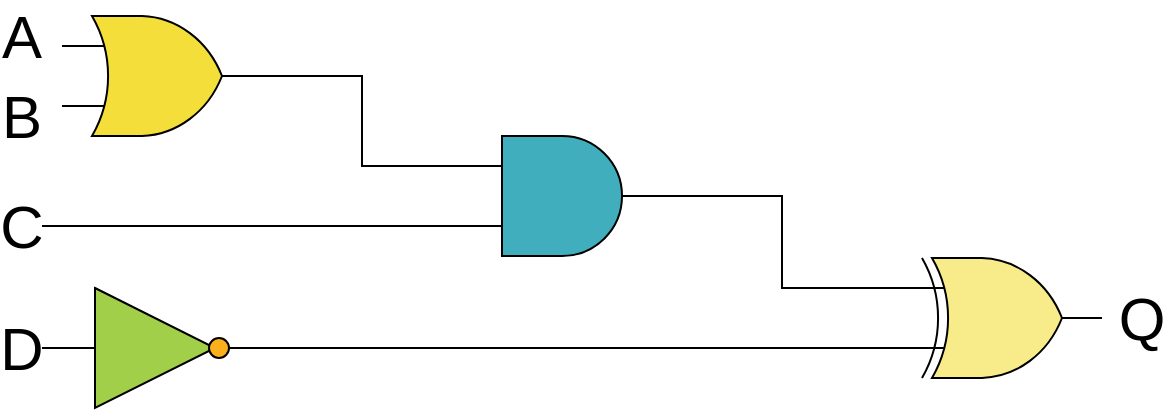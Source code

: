 <mxfile version="13.5.1" type="device"><diagram id="BAObNYN-m-Pum6dmhWTt" name="Page-1"><mxGraphModel dx="1024" dy="592" grid="1" gridSize="10" guides="1" tooltips="1" connect="1" arrows="1" fold="1" page="1" pageScale="1" pageWidth="1100" pageHeight="850" math="0" shadow="0"><root><mxCell id="0"/><mxCell id="1" parent="0"/><mxCell id="t5xGIb92ALL3FIhAN2LJ-15" style="edgeStyle=orthogonalEdgeStyle;rounded=0;jumpStyle=arc;jumpSize=20;orthogonalLoop=1;jettySize=auto;html=1;exitX=0;exitY=0.75;exitDx=0;exitDy=0;exitPerimeter=0;entryX=1;entryY=0.5;entryDx=0;entryDy=0;endArrow=none;endFill=0;strokeWidth=1;" edge="1" parent="1" source="Qgq98GbJIRjpeRCqiiZQ-1" target="Qgq98GbJIRjpeRCqiiZQ-6"><mxGeometry relative="1" as="geometry"/></mxCell><mxCell id="Qgq98GbJIRjpeRCqiiZQ-1" value="" style="verticalLabelPosition=bottom;shadow=0;dashed=0;align=center;html=1;verticalAlign=top;shape=mxgraph.electrical.logic_gates.logic_gate;operation=xor;fillColor=#F8EB89;" parent="1" vertex="1"><mxGeometry x="540" y="201" width="100" height="60" as="geometry"/></mxCell><mxCell id="Qgq98GbJIRjpeRCqiiZQ-5" value="" style="triangle;whiteSpace=wrap;html=1;fillColor=#A2CF49;" parent="1" vertex="1"><mxGeometry x="136.5" y="216" width="60" height="60" as="geometry"/></mxCell><mxCell id="Qgq98GbJIRjpeRCqiiZQ-6" value="" style="ellipse;whiteSpace=wrap;html=1;aspect=fixed;fillColor=#FCB11C;" parent="1" vertex="1"><mxGeometry x="193.5" y="241" width="10" height="10" as="geometry"/></mxCell><mxCell id="Qgq98GbJIRjpeRCqiiZQ-25" style="edgeStyle=orthogonalEdgeStyle;rounded=0;orthogonalLoop=1;jettySize=auto;html=1;exitX=0;exitY=0.75;exitDx=0;exitDy=0;exitPerimeter=0;entryX=1;entryY=0.5;entryDx=0;entryDy=0;endArrow=none;endFill=0;" parent="1" source="t5xGIb92ALL3FIhAN2LJ-13" target="Qgq98GbJIRjpeRCqiiZQ-16" edge="1"><mxGeometry relative="1" as="geometry"><mxPoint x="320" y="185" as="sourcePoint"/><mxPoint x="220" y="230" as="targetPoint"/></mxGeometry></mxCell><mxCell id="Qgq98GbJIRjpeRCqiiZQ-14" value="&lt;font style=&quot;font-size: 30px&quot;&gt;A&lt;/font&gt;" style="text;html=1;strokeColor=none;fillColor=none;align=center;verticalAlign=middle;whiteSpace=wrap;rounded=0;" parent="1" vertex="1"><mxGeometry x="90" y="80" width="20" height="20" as="geometry"/></mxCell><mxCell id="Qgq98GbJIRjpeRCqiiZQ-15" value="&lt;font style=&quot;font-size: 30px&quot;&gt;B&lt;/font&gt;" style="text;html=1;strokeColor=none;fillColor=none;align=center;verticalAlign=middle;whiteSpace=wrap;rounded=0;" parent="1" vertex="1"><mxGeometry x="90" y="120" width="20" height="20" as="geometry"/></mxCell><mxCell id="Qgq98GbJIRjpeRCqiiZQ-16" value="&lt;font style=&quot;font-size: 30px&quot;&gt;C&lt;/font&gt;" style="text;html=1;strokeColor=none;fillColor=none;align=center;verticalAlign=middle;whiteSpace=wrap;rounded=0;" parent="1" vertex="1"><mxGeometry x="90" y="175" width="20" height="20" as="geometry"/></mxCell><mxCell id="t5xGIb92ALL3FIhAN2LJ-3" style="edgeStyle=orthogonalEdgeStyle;rounded=0;jumpStyle=arc;jumpSize=20;orthogonalLoop=1;jettySize=auto;html=1;exitX=1;exitY=0.5;exitDx=0;exitDy=0;entryX=0;entryY=0.5;entryDx=0;entryDy=0;endArrow=none;endFill=0;strokeWidth=1;" edge="1" parent="1" source="Qgq98GbJIRjpeRCqiiZQ-17"><mxGeometry relative="1" as="geometry"><mxPoint x="136.5" y="246" as="targetPoint"/></mxGeometry></mxCell><mxCell id="Qgq98GbJIRjpeRCqiiZQ-17" value="&lt;font style=&quot;font-size: 30px&quot;&gt;D&lt;/font&gt;" style="text;html=1;strokeColor=none;fillColor=none;align=center;verticalAlign=middle;whiteSpace=wrap;rounded=0;" parent="1" vertex="1"><mxGeometry x="90" y="236" width="20" height="20" as="geometry"/></mxCell><mxCell id="t5xGIb92ALL3FIhAN2LJ-16" style="edgeStyle=orthogonalEdgeStyle;rounded=0;jumpStyle=arc;jumpSize=20;orthogonalLoop=1;jettySize=auto;html=1;exitX=1;exitY=0.5;exitDx=0;exitDy=0;exitPerimeter=0;entryX=0;entryY=0.25;entryDx=0;entryDy=0;entryPerimeter=0;endArrow=none;endFill=0;strokeWidth=1;" edge="1" parent="1" source="t5xGIb92ALL3FIhAN2LJ-8" target="t5xGIb92ALL3FIhAN2LJ-13"><mxGeometry relative="1" as="geometry"/></mxCell><mxCell id="t5xGIb92ALL3FIhAN2LJ-8" value="" style="verticalLabelPosition=bottom;shadow=0;dashed=0;align=center;html=1;verticalAlign=top;shape=mxgraph.electrical.logic_gates.logic_gate;operation=or;fillColor=#F4DE3A;" vertex="1" parent="1"><mxGeometry x="120" y="80" width="100" height="60" as="geometry"/></mxCell><mxCell id="t5xGIb92ALL3FIhAN2LJ-9" value="&lt;font style=&quot;font-size: 30px&quot;&gt;Q&lt;/font&gt;" style="text;html=1;strokeColor=none;fillColor=none;align=center;verticalAlign=middle;whiteSpace=wrap;rounded=0;" vertex="1" parent="1"><mxGeometry x="650" y="221" width="20" height="20" as="geometry"/></mxCell><mxCell id="t5xGIb92ALL3FIhAN2LJ-14" style="edgeStyle=orthogonalEdgeStyle;rounded=0;jumpStyle=arc;jumpSize=20;orthogonalLoop=1;jettySize=auto;html=1;exitX=1;exitY=0.5;exitDx=0;exitDy=0;exitPerimeter=0;entryX=0;entryY=0.25;entryDx=0;entryDy=0;entryPerimeter=0;endArrow=none;endFill=0;strokeWidth=1;" edge="1" parent="1" source="t5xGIb92ALL3FIhAN2LJ-13" target="Qgq98GbJIRjpeRCqiiZQ-1"><mxGeometry relative="1" as="geometry"/></mxCell><mxCell id="t5xGIb92ALL3FIhAN2LJ-13" value="" style="verticalLabelPosition=bottom;shadow=0;dashed=0;align=center;html=1;verticalAlign=top;shape=mxgraph.electrical.logic_gates.logic_gate;operation=and;aspect=fixed;fillColor=#41AEBD;" vertex="1" parent="1"><mxGeometry x="320" y="140" width="100" height="60" as="geometry"/></mxCell></root></mxGraphModel></diagram></mxfile>